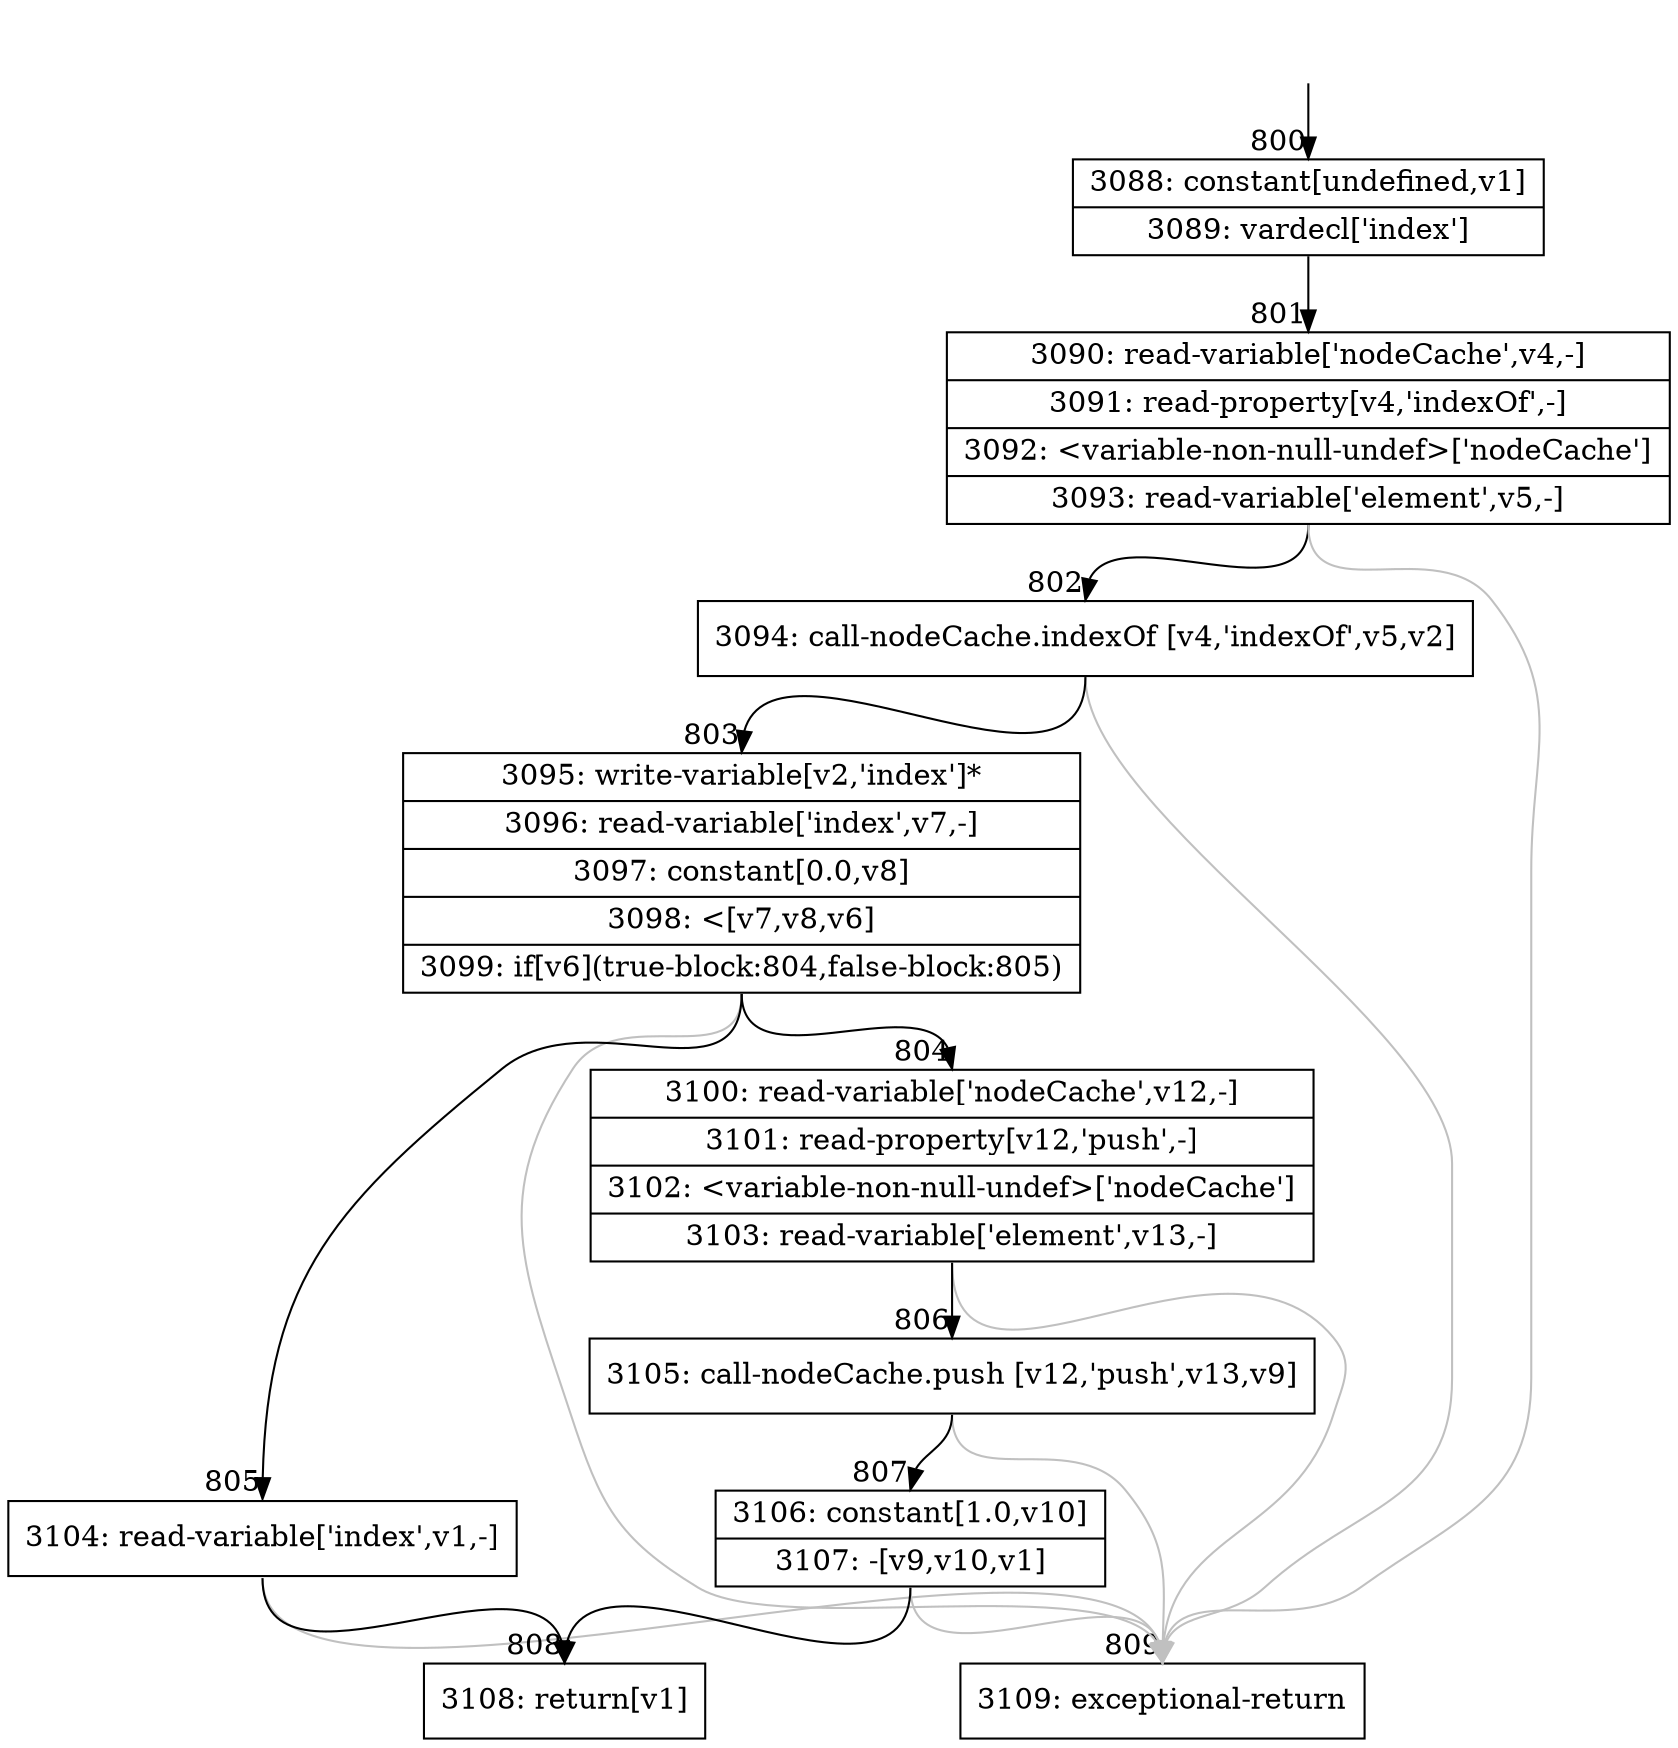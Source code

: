 digraph {
rankdir="TD"
BB_entry18[shape=none,label=""];
BB_entry18 -> BB800 [tailport=s, headport=n, headlabel="    800"]
BB800 [shape=record label="{3088: constant[undefined,v1]|3089: vardecl['index']}" ] 
BB800 -> BB801 [tailport=s, headport=n, headlabel="      801"]
BB801 [shape=record label="{3090: read-variable['nodeCache',v4,-]|3091: read-property[v4,'indexOf',-]|3092: \<variable-non-null-undef\>['nodeCache']|3093: read-variable['element',v5,-]}" ] 
BB801 -> BB802 [tailport=s, headport=n, headlabel="      802"]
BB801 -> BB809 [tailport=s, headport=n, color=gray, headlabel="      809"]
BB802 [shape=record label="{3094: call-nodeCache.indexOf [v4,'indexOf',v5,v2]}" ] 
BB802 -> BB803 [tailport=s, headport=n, headlabel="      803"]
BB802 -> BB809 [tailport=s, headport=n, color=gray]
BB803 [shape=record label="{3095: write-variable[v2,'index']*|3096: read-variable['index',v7,-]|3097: constant[0.0,v8]|3098: \<[v7,v8,v6]|3099: if[v6](true-block:804,false-block:805)}" ] 
BB803 -> BB804 [tailport=s, headport=n, headlabel="      804"]
BB803 -> BB805 [tailport=s, headport=n, headlabel="      805"]
BB803 -> BB809 [tailport=s, headport=n, color=gray]
BB804 [shape=record label="{3100: read-variable['nodeCache',v12,-]|3101: read-property[v12,'push',-]|3102: \<variable-non-null-undef\>['nodeCache']|3103: read-variable['element',v13,-]}" ] 
BB804 -> BB806 [tailport=s, headport=n, headlabel="      806"]
BB804 -> BB809 [tailport=s, headport=n, color=gray]
BB805 [shape=record label="{3104: read-variable['index',v1,-]}" ] 
BB805 -> BB808 [tailport=s, headport=n, headlabel="      808"]
BB805 -> BB809 [tailport=s, headport=n, color=gray]
BB806 [shape=record label="{3105: call-nodeCache.push [v12,'push',v13,v9]}" ] 
BB806 -> BB807 [tailport=s, headport=n, headlabel="      807"]
BB806 -> BB809 [tailport=s, headport=n, color=gray]
BB807 [shape=record label="{3106: constant[1.0,v10]|3107: -[v9,v10,v1]}" ] 
BB807 -> BB808 [tailport=s, headport=n]
BB807 -> BB809 [tailport=s, headport=n, color=gray]
BB808 [shape=record label="{3108: return[v1]}" ] 
BB809 [shape=record label="{3109: exceptional-return}" ] 
//#$~ 519
}
